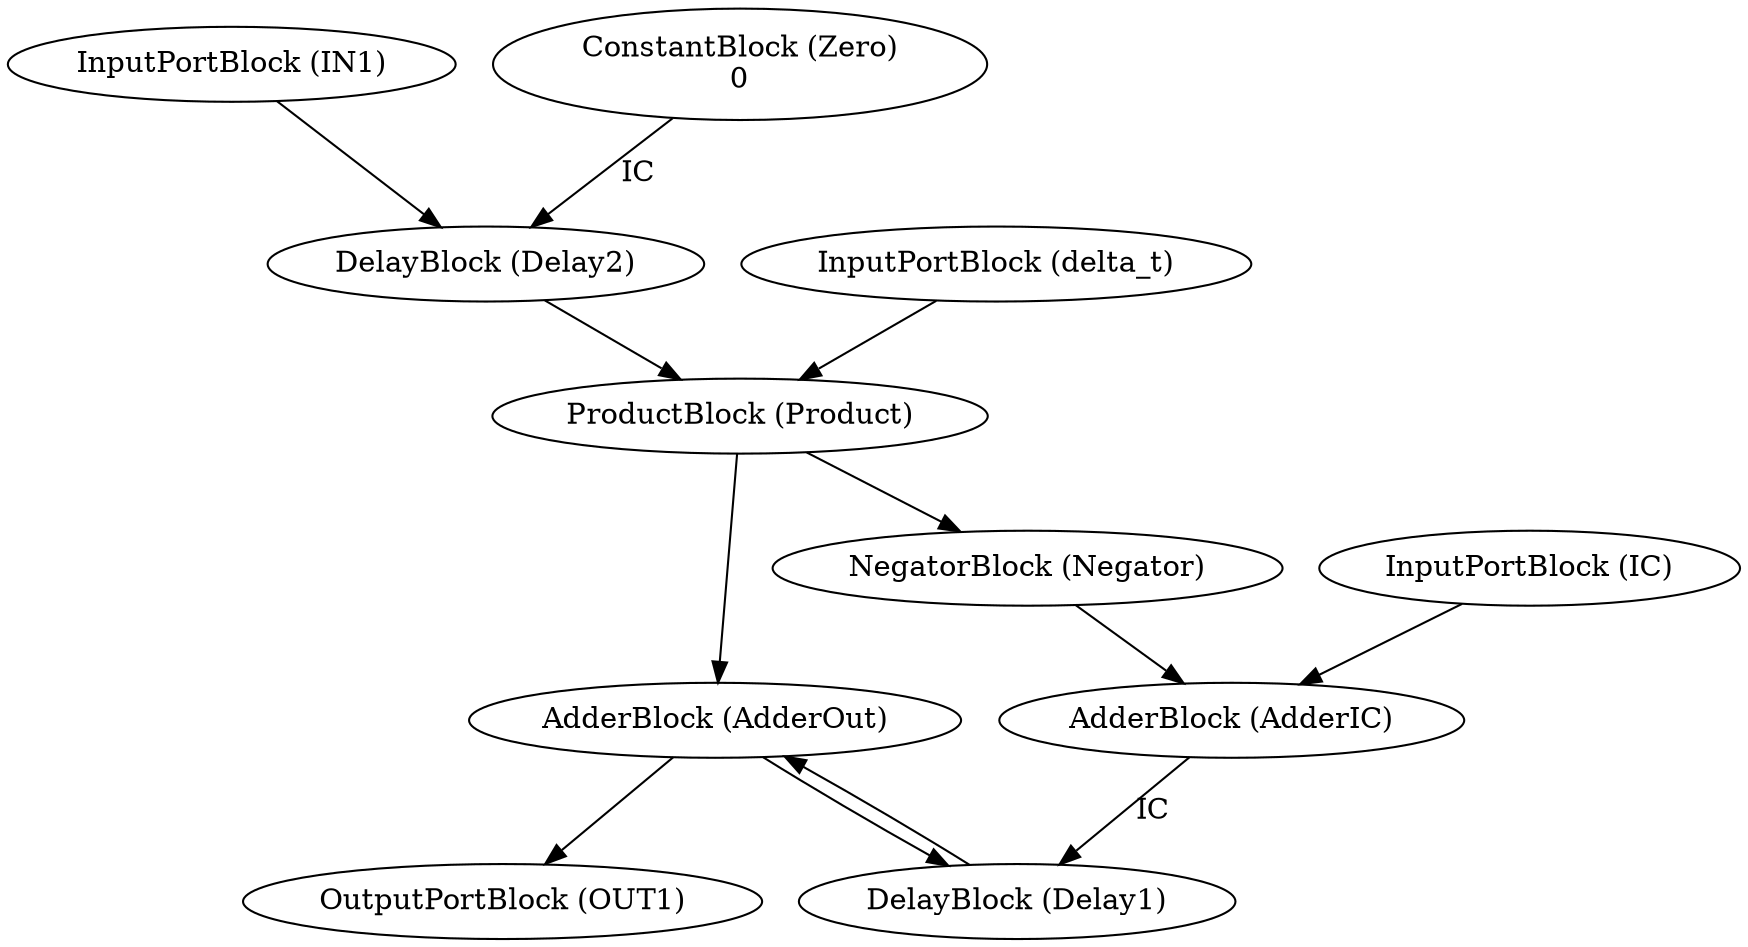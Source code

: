 digraph graphname
{IN1 [label="InputPortBlock (IN1)"];
delta_t [label="InputPortBlock (delta_t)"];
IC [label="InputPortBlock (IC)"];
OUT1 [label="OutputPortBlock (OUT1)"];
AdderOut -> OUT1 [label=""];
Zero [label="ConstantBlock (Zero)\n0"];
Product [label="ProductBlock (Product)"];
Delay2 -> Product [label=""];
delta_t -> Product [label=""];
Negator [label="NegatorBlock (Negator)"];
Product -> Negator [label=""];
Delay1 [label="DelayBlock (Delay1)"];
AdderIC -> Delay1 [label="IC"];
AdderOut -> Delay1 [label=""];
Delay2 [label="DelayBlock (Delay2)"];
Zero -> Delay2 [label="IC"];
IN1 -> Delay2 [label=""];
AdderIC [label="AdderBlock (AdderIC)"];
IC -> AdderIC [label=""];
Negator -> AdderIC [label=""];
AdderOut [label="AdderBlock (AdderOut)"];
Delay1 -> AdderOut [label=""];
Product -> AdderOut [label=""];

}